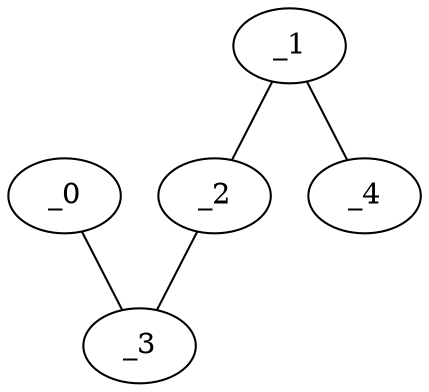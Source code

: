 graph WP1_0079 {
	_0	 [x="0.886577",
		y="-0.158044"];
	_3	 [x="1.49853",
		y="1.96837"];
	_0 -- _3;
	_1	 [x="2.5",
		y=3];
	_2	 [x="2.08831",
		y="0.326317"];
	_1 -- _2;
	_4	 [x="2.153",
		y="1.11292"];
	_1 -- _4;
	_2 -- _3;
}
